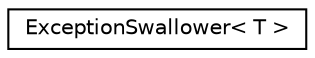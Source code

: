 digraph "Graphical Class Hierarchy"
{
  edge [fontname="Helvetica",fontsize="10",labelfontname="Helvetica",labelfontsize="10"];
  node [fontname="Helvetica",fontsize="10",shape=record];
  rankdir="LR";
  Node1 [label="ExceptionSwallower\< T \>",height=0.2,width=0.4,color="black", fillcolor="white", style="filled",URL="$struct_exception_swallower.html"];
}
